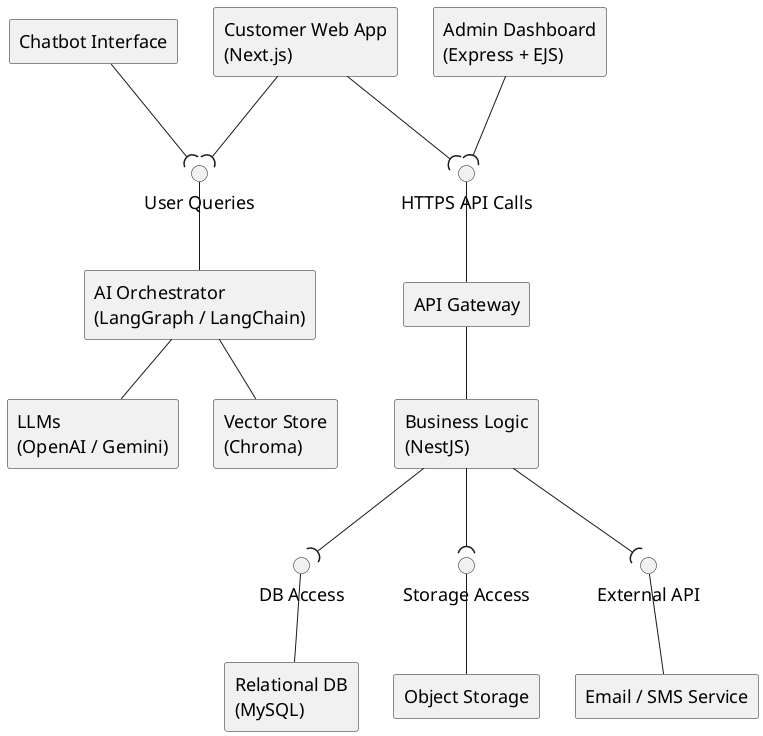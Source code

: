 @startuml
skinparam defaultFontName Arial
skinparam defaultFontSize 18
skinparam componentStyle rectangle
skinparam rectangleFontSize 18
skinparam interfaceFontSize 18

' Square layout
top to bottom direction

' Client Components
component "Customer Web App\n(Next.js)" as WebApp
component "Chatbot Interface" as ChatbotUI
component "Admin Dashboard\n(Express + EJS)" as AdminUI

' AI Components
component "AI Orchestrator\n(LangGraph / LangChain)" as Orchestrator
component "LLMs\n(OpenAI / Gemini)" as LLMs
component "Vector Store\n(Chroma)" as VectorDB

' Backend Components
component "API Gateway" as APIGateway
component "Business Logic\n(NestJS)" as BusinessLogic

' Data Components
component "Relational DB\n(MySQL)" as MySQL
component "Object Storage" as Storage

' External Services
component "Email / SMS Service" as Mail

' Interfaces
interface "User Queries" as UQ
interface "HTTPS API Calls" as API
interface "DB Access" as DBA
interface "Storage Access" as STA
interface "External API" as EXT

' Connections
ChatbotUI --( UQ
WebApp --( UQ
WebApp --( API
AdminUI --( API
UQ -- Orchestrator
Orchestrator -- LLMs
Orchestrator -- VectorDB
API -- APIGateway
APIGateway -- BusinessLogic
BusinessLogic --( DBA
BusinessLogic --( STA
BusinessLogic --( EXT
DBA -- MySQL
STA -- Storage
EXT -- Mail

@enduml
